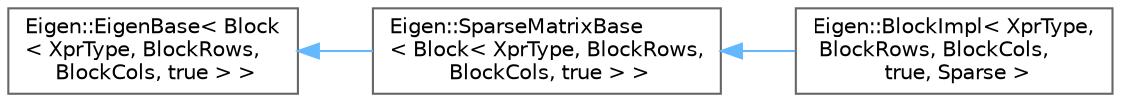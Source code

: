 digraph "Graphical Class Hierarchy"
{
 // LATEX_PDF_SIZE
  bgcolor="transparent";
  edge [fontname=Helvetica,fontsize=10,labelfontname=Helvetica,labelfontsize=10];
  node [fontname=Helvetica,fontsize=10,shape=box,height=0.2,width=0.4];
  rankdir="LR";
  Node0 [id="Node000000",label="Eigen::EigenBase\< Block\l\< XprType, BlockRows,\l BlockCols, true \> \>",height=0.2,width=0.4,color="grey40", fillcolor="white", style="filled",URL="$structEigen_1_1EigenBase.html",tooltip=" "];
  Node0 -> Node1 [id="edge479_Node000000_Node000001",dir="back",color="steelblue1",style="solid",tooltip=" "];
  Node1 [id="Node000001",label="Eigen::SparseMatrixBase\l\< Block\< XprType, BlockRows,\l BlockCols, true \> \>",height=0.2,width=0.4,color="grey40", fillcolor="white", style="filled",URL="$classEigen_1_1SparseMatrixBase.html",tooltip=" "];
  Node1 -> Node2 [id="edge480_Node000001_Node000002",dir="back",color="steelblue1",style="solid",tooltip=" "];
  Node2 [id="Node000002",label="Eigen::BlockImpl\< XprType,\l BlockRows, BlockCols,\l true, Sparse \>",height=0.2,width=0.4,color="grey40", fillcolor="white", style="filled",URL="$classEigen_1_1BlockImpl_3_01XprType_00_01BlockRows_00_01BlockCols_00_01true_00_01Sparse_01_4.html",tooltip=" "];
}
